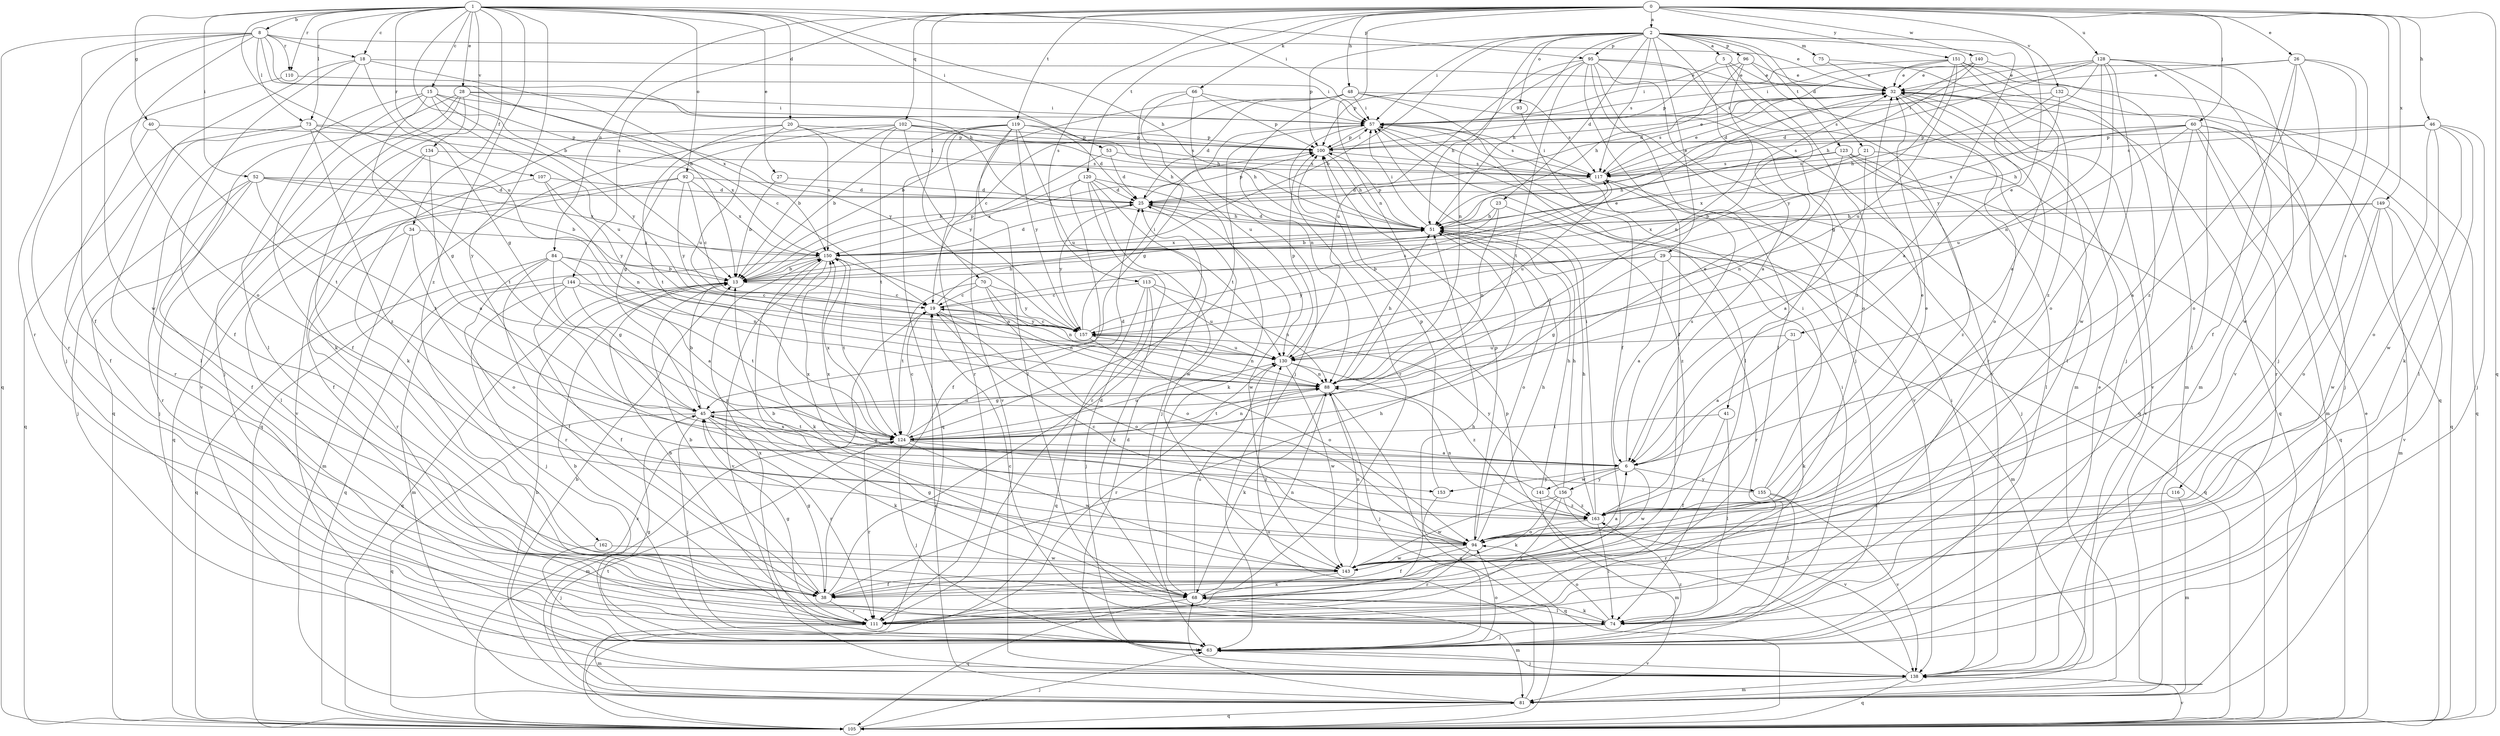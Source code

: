 strict digraph  {
0;
1;
2;
5;
6;
8;
13;
15;
18;
19;
20;
21;
23;
25;
26;
27;
28;
29;
31;
32;
34;
38;
40;
41;
45;
46;
48;
51;
52;
53;
57;
60;
63;
66;
68;
70;
73;
74;
75;
81;
84;
88;
92;
93;
94;
95;
96;
100;
102;
105;
107;
110;
111;
113;
116;
117;
119;
120;
123;
124;
128;
130;
132;
134;
138;
140;
141;
143;
144;
149;
150;
151;
153;
155;
156;
157;
162;
163;
0 -> 2  [label=a];
0 -> 26  [label=e];
0 -> 46  [label=h];
0 -> 48  [label=h];
0 -> 60  [label=j];
0 -> 66  [label=k];
0 -> 70  [label=l];
0 -> 84  [label=n];
0 -> 88  [label=n];
0 -> 102  [label=q];
0 -> 105  [label=q];
0 -> 113  [label=s];
0 -> 116  [label=s];
0 -> 119  [label=t];
0 -> 120  [label=t];
0 -> 128  [label=u];
0 -> 132  [label=v];
0 -> 140  [label=w];
0 -> 144  [label=x];
0 -> 149  [label=x];
0 -> 151  [label=y];
1 -> 8  [label=b];
1 -> 13  [label=b];
1 -> 15  [label=c];
1 -> 18  [label=c];
1 -> 20  [label=d];
1 -> 27  [label=e];
1 -> 28  [label=e];
1 -> 34  [label=f];
1 -> 40  [label=g];
1 -> 51  [label=h];
1 -> 52  [label=i];
1 -> 53  [label=i];
1 -> 57  [label=i];
1 -> 73  [label=l];
1 -> 92  [label=o];
1 -> 95  [label=p];
1 -> 107  [label=r];
1 -> 110  [label=r];
1 -> 130  [label=u];
1 -> 134  [label=v];
1 -> 153  [label=y];
1 -> 162  [label=z];
2 -> 5  [label=a];
2 -> 6  [label=a];
2 -> 13  [label=b];
2 -> 21  [label=d];
2 -> 23  [label=d];
2 -> 29  [label=e];
2 -> 31  [label=e];
2 -> 41  [label=g];
2 -> 51  [label=h];
2 -> 57  [label=i];
2 -> 75  [label=m];
2 -> 88  [label=n];
2 -> 93  [label=o];
2 -> 95  [label=p];
2 -> 96  [label=p];
2 -> 100  [label=p];
2 -> 117  [label=s];
2 -> 123  [label=t];
5 -> 32  [label=e];
5 -> 94  [label=o];
5 -> 100  [label=p];
5 -> 163  [label=z];
6 -> 45  [label=g];
6 -> 117  [label=s];
6 -> 141  [label=w];
6 -> 143  [label=w];
6 -> 153  [label=y];
6 -> 155  [label=y];
6 -> 156  [label=y];
8 -> 13  [label=b];
8 -> 18  [label=c];
8 -> 32  [label=e];
8 -> 38  [label=f];
8 -> 51  [label=h];
8 -> 73  [label=l];
8 -> 94  [label=o];
8 -> 105  [label=q];
8 -> 110  [label=r];
8 -> 111  [label=r];
8 -> 143  [label=w];
13 -> 19  [label=c];
13 -> 100  [label=p];
13 -> 105  [label=q];
15 -> 19  [label=c];
15 -> 45  [label=g];
15 -> 57  [label=i];
15 -> 68  [label=k];
15 -> 74  [label=l];
15 -> 130  [label=u];
15 -> 157  [label=y];
18 -> 32  [label=e];
18 -> 38  [label=f];
18 -> 45  [label=g];
18 -> 63  [label=j];
18 -> 74  [label=l];
18 -> 150  [label=x];
19 -> 32  [label=e];
19 -> 51  [label=h];
19 -> 88  [label=n];
19 -> 94  [label=o];
19 -> 157  [label=y];
20 -> 51  [label=h];
20 -> 68  [label=k];
20 -> 100  [label=p];
20 -> 124  [label=t];
20 -> 130  [label=u];
20 -> 150  [label=x];
21 -> 6  [label=a];
21 -> 117  [label=s];
21 -> 138  [label=v];
21 -> 150  [label=x];
23 -> 13  [label=b];
23 -> 51  [label=h];
23 -> 88  [label=n];
23 -> 163  [label=z];
25 -> 51  [label=h];
25 -> 100  [label=p];
25 -> 143  [label=w];
25 -> 157  [label=y];
26 -> 32  [label=e];
26 -> 38  [label=f];
26 -> 57  [label=i];
26 -> 63  [label=j];
26 -> 94  [label=o];
26 -> 143  [label=w];
26 -> 163  [label=z];
27 -> 13  [label=b];
27 -> 25  [label=d];
28 -> 38  [label=f];
28 -> 51  [label=h];
28 -> 57  [label=i];
28 -> 63  [label=j];
28 -> 105  [label=q];
28 -> 138  [label=v];
28 -> 157  [label=y];
29 -> 6  [label=a];
29 -> 13  [label=b];
29 -> 45  [label=g];
29 -> 81  [label=m];
29 -> 105  [label=q];
29 -> 111  [label=r];
29 -> 157  [label=y];
31 -> 6  [label=a];
31 -> 68  [label=k];
31 -> 130  [label=u];
32 -> 57  [label=i];
32 -> 74  [label=l];
32 -> 94  [label=o];
32 -> 105  [label=q];
32 -> 111  [label=r];
32 -> 117  [label=s];
32 -> 138  [label=v];
34 -> 81  [label=m];
34 -> 94  [label=o];
34 -> 111  [label=r];
34 -> 150  [label=x];
38 -> 13  [label=b];
38 -> 25  [label=d];
38 -> 45  [label=g];
38 -> 51  [label=h];
38 -> 111  [label=r];
40 -> 38  [label=f];
40 -> 100  [label=p];
40 -> 124  [label=t];
41 -> 38  [label=f];
41 -> 74  [label=l];
41 -> 124  [label=t];
45 -> 13  [label=b];
45 -> 63  [label=j];
45 -> 68  [label=k];
45 -> 88  [label=n];
45 -> 105  [label=q];
45 -> 111  [label=r];
45 -> 124  [label=t];
46 -> 63  [label=j];
46 -> 68  [label=k];
46 -> 74  [label=l];
46 -> 94  [label=o];
46 -> 100  [label=p];
46 -> 117  [label=s];
46 -> 143  [label=w];
48 -> 13  [label=b];
48 -> 19  [label=c];
48 -> 25  [label=d];
48 -> 57  [label=i];
48 -> 74  [label=l];
48 -> 88  [label=n];
48 -> 105  [label=q];
48 -> 117  [label=s];
51 -> 25  [label=d];
51 -> 57  [label=i];
51 -> 94  [label=o];
51 -> 100  [label=p];
51 -> 150  [label=x];
52 -> 13  [label=b];
52 -> 25  [label=d];
52 -> 38  [label=f];
52 -> 63  [label=j];
52 -> 111  [label=r];
52 -> 124  [label=t];
52 -> 150  [label=x];
53 -> 13  [label=b];
53 -> 25  [label=d];
53 -> 117  [label=s];
57 -> 100  [label=p];
57 -> 111  [label=r];
57 -> 117  [label=s];
57 -> 124  [label=t];
57 -> 138  [label=v];
60 -> 6  [label=a];
60 -> 51  [label=h];
60 -> 63  [label=j];
60 -> 81  [label=m];
60 -> 100  [label=p];
60 -> 105  [label=q];
60 -> 111  [label=r];
60 -> 117  [label=s];
60 -> 130  [label=u];
63 -> 13  [label=b];
63 -> 45  [label=g];
63 -> 57  [label=i];
63 -> 94  [label=o];
63 -> 138  [label=v];
63 -> 150  [label=x];
63 -> 163  [label=z];
66 -> 45  [label=g];
66 -> 57  [label=i];
66 -> 63  [label=j];
66 -> 100  [label=p];
66 -> 130  [label=u];
68 -> 74  [label=l];
68 -> 81  [label=m];
68 -> 88  [label=n];
68 -> 105  [label=q];
68 -> 130  [label=u];
68 -> 150  [label=x];
70 -> 19  [label=c];
70 -> 88  [label=n];
70 -> 94  [label=o];
70 -> 124  [label=t];
70 -> 157  [label=y];
73 -> 100  [label=p];
73 -> 105  [label=q];
73 -> 111  [label=r];
73 -> 124  [label=t];
73 -> 150  [label=x];
73 -> 163  [label=z];
74 -> 19  [label=c];
74 -> 63  [label=j];
74 -> 68  [label=k];
74 -> 94  [label=o];
75 -> 32  [label=e];
75 -> 63  [label=j];
81 -> 13  [label=b];
81 -> 19  [label=c];
81 -> 68  [label=k];
81 -> 105  [label=q];
81 -> 124  [label=t];
81 -> 130  [label=u];
84 -> 6  [label=a];
84 -> 13  [label=b];
84 -> 38  [label=f];
84 -> 45  [label=g];
84 -> 88  [label=n];
84 -> 105  [label=q];
84 -> 111  [label=r];
88 -> 45  [label=g];
88 -> 51  [label=h];
88 -> 63  [label=j];
88 -> 68  [label=k];
88 -> 105  [label=q];
88 -> 124  [label=t];
92 -> 19  [label=c];
92 -> 25  [label=d];
92 -> 38  [label=f];
92 -> 74  [label=l];
92 -> 150  [label=x];
92 -> 157  [label=y];
93 -> 38  [label=f];
94 -> 13  [label=b];
94 -> 19  [label=c];
94 -> 38  [label=f];
94 -> 51  [label=h];
94 -> 100  [label=p];
94 -> 111  [label=r];
94 -> 143  [label=w];
95 -> 6  [label=a];
95 -> 32  [label=e];
95 -> 38  [label=f];
95 -> 51  [label=h];
95 -> 63  [label=j];
95 -> 74  [label=l];
95 -> 124  [label=t];
95 -> 130  [label=u];
95 -> 138  [label=v];
96 -> 32  [label=e];
96 -> 51  [label=h];
96 -> 81  [label=m];
96 -> 88  [label=n];
96 -> 100  [label=p];
100 -> 32  [label=e];
100 -> 51  [label=h];
100 -> 57  [label=i];
100 -> 117  [label=s];
102 -> 13  [label=b];
102 -> 45  [label=g];
102 -> 51  [label=h];
102 -> 100  [label=p];
102 -> 105  [label=q];
102 -> 117  [label=s];
102 -> 124  [label=t];
102 -> 157  [label=y];
105 -> 19  [label=c];
105 -> 32  [label=e];
105 -> 63  [label=j];
105 -> 138  [label=v];
107 -> 25  [label=d];
107 -> 63  [label=j];
107 -> 88  [label=n];
107 -> 157  [label=y];
110 -> 57  [label=i];
110 -> 111  [label=r];
111 -> 13  [label=b];
111 -> 45  [label=g];
111 -> 51  [label=h];
111 -> 81  [label=m];
113 -> 19  [label=c];
113 -> 63  [label=j];
113 -> 68  [label=k];
113 -> 88  [label=n];
113 -> 105  [label=q];
113 -> 130  [label=u];
116 -> 81  [label=m];
116 -> 163  [label=z];
117 -> 25  [label=d];
117 -> 32  [label=e];
117 -> 57  [label=i];
117 -> 63  [label=j];
117 -> 130  [label=u];
119 -> 13  [label=b];
119 -> 25  [label=d];
119 -> 74  [label=l];
119 -> 100  [label=p];
119 -> 105  [label=q];
119 -> 111  [label=r];
119 -> 130  [label=u];
119 -> 138  [label=v];
119 -> 157  [label=y];
120 -> 25  [label=d];
120 -> 38  [label=f];
120 -> 63  [label=j];
120 -> 68  [label=k];
120 -> 111  [label=r];
120 -> 143  [label=w];
120 -> 150  [label=x];
123 -> 13  [label=b];
123 -> 51  [label=h];
123 -> 74  [label=l];
123 -> 88  [label=n];
123 -> 105  [label=q];
123 -> 117  [label=s];
123 -> 163  [label=z];
124 -> 6  [label=a];
124 -> 19  [label=c];
124 -> 25  [label=d];
124 -> 32  [label=e];
124 -> 63  [label=j];
124 -> 81  [label=m];
124 -> 88  [label=n];
124 -> 111  [label=r];
124 -> 130  [label=u];
124 -> 143  [label=w];
124 -> 150  [label=x];
124 -> 163  [label=z];
128 -> 25  [label=d];
128 -> 32  [label=e];
128 -> 74  [label=l];
128 -> 81  [label=m];
128 -> 88  [label=n];
128 -> 94  [label=o];
128 -> 117  [label=s];
128 -> 138  [label=v];
128 -> 143  [label=w];
128 -> 157  [label=y];
130 -> 88  [label=n];
130 -> 100  [label=p];
130 -> 111  [label=r];
130 -> 143  [label=w];
130 -> 163  [label=z];
132 -> 51  [label=h];
132 -> 57  [label=i];
132 -> 105  [label=q];
132 -> 150  [label=x];
134 -> 6  [label=a];
134 -> 105  [label=q];
134 -> 117  [label=s];
134 -> 138  [label=v];
138 -> 13  [label=b];
138 -> 25  [label=d];
138 -> 32  [label=e];
138 -> 57  [label=i];
138 -> 63  [label=j];
138 -> 81  [label=m];
138 -> 100  [label=p];
138 -> 105  [label=q];
140 -> 25  [label=d];
140 -> 32  [label=e];
140 -> 51  [label=h];
140 -> 81  [label=m];
141 -> 51  [label=h];
141 -> 81  [label=m];
141 -> 150  [label=x];
141 -> 163  [label=z];
143 -> 6  [label=a];
143 -> 38  [label=f];
143 -> 45  [label=g];
143 -> 68  [label=k];
143 -> 88  [label=n];
144 -> 19  [label=c];
144 -> 38  [label=f];
144 -> 63  [label=j];
144 -> 81  [label=m];
144 -> 124  [label=t];
144 -> 163  [label=z];
149 -> 51  [label=h];
149 -> 81  [label=m];
149 -> 94  [label=o];
149 -> 138  [label=v];
149 -> 143  [label=w];
149 -> 150  [label=x];
150 -> 13  [label=b];
150 -> 25  [label=d];
150 -> 68  [label=k];
150 -> 88  [label=n];
150 -> 105  [label=q];
150 -> 124  [label=t];
150 -> 138  [label=v];
151 -> 6  [label=a];
151 -> 25  [label=d];
151 -> 32  [label=e];
151 -> 57  [label=i];
151 -> 105  [label=q];
151 -> 130  [label=u];
151 -> 157  [label=y];
151 -> 163  [label=z];
153 -> 100  [label=p];
153 -> 105  [label=q];
155 -> 32  [label=e];
155 -> 57  [label=i];
155 -> 74  [label=l];
155 -> 111  [label=r];
155 -> 138  [label=v];
155 -> 150  [label=x];
156 -> 51  [label=h];
156 -> 68  [label=k];
156 -> 111  [label=r];
156 -> 138  [label=v];
156 -> 143  [label=w];
156 -> 157  [label=y];
156 -> 163  [label=z];
157 -> 19  [label=c];
157 -> 57  [label=i];
157 -> 88  [label=n];
157 -> 94  [label=o];
157 -> 117  [label=s];
157 -> 130  [label=u];
162 -> 63  [label=j];
162 -> 143  [label=w];
163 -> 32  [label=e];
163 -> 51  [label=h];
163 -> 57  [label=i];
163 -> 74  [label=l];
163 -> 88  [label=n];
163 -> 94  [label=o];
}
